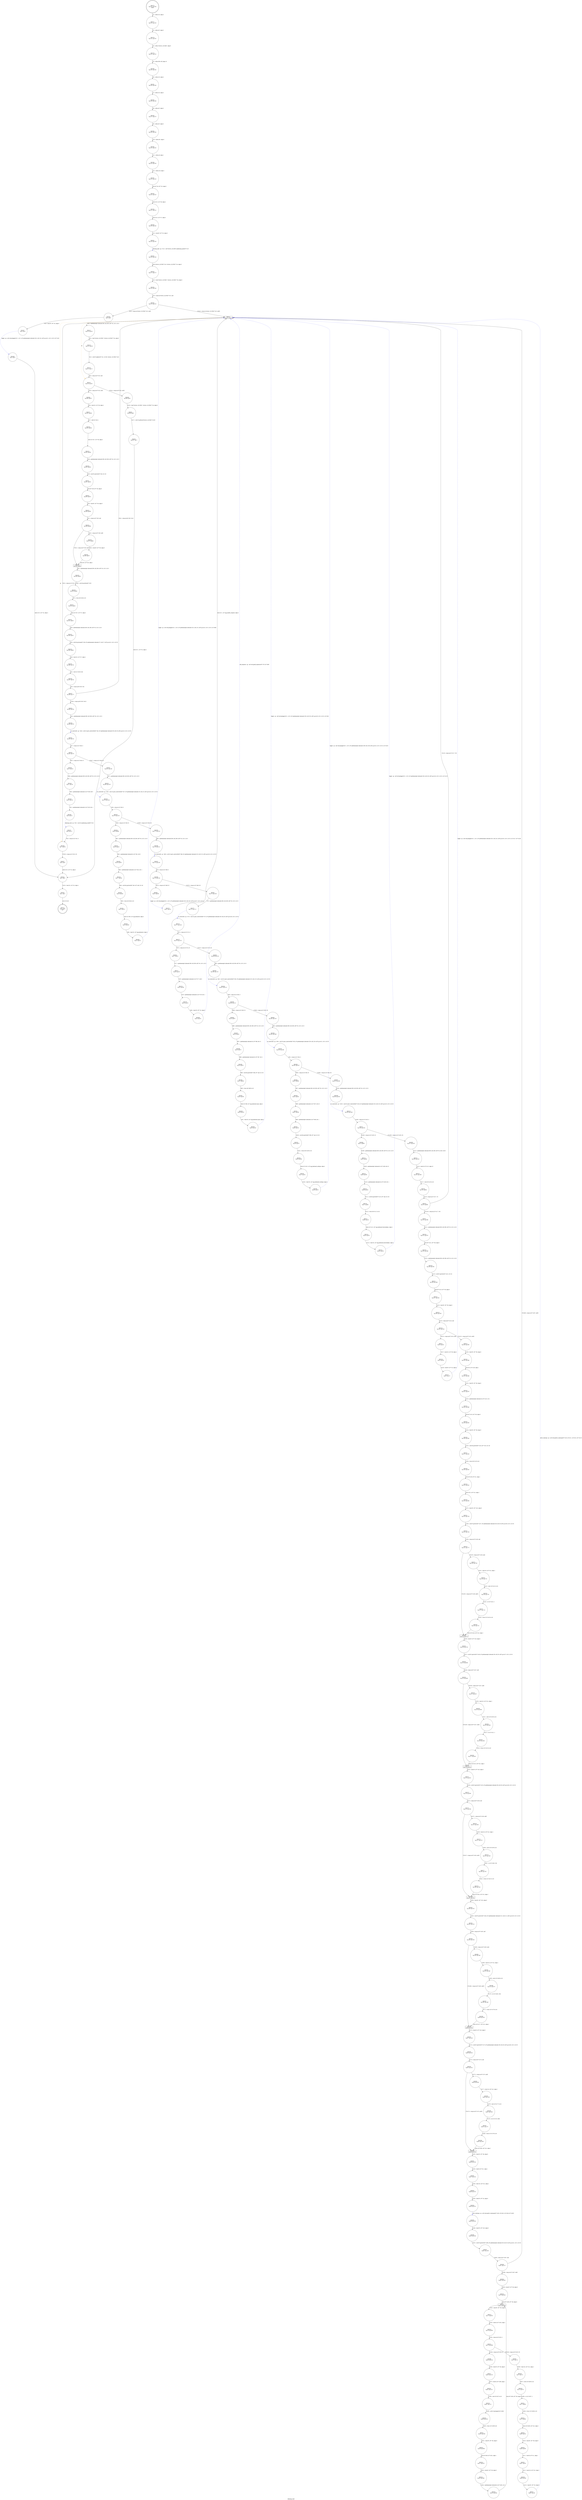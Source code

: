 digraph xkeymap_read {
label="xkeymap_read"
83374 [label="N83374\n(rp:0, ep:0)\nexit", shape="doublecircle"]
83375 [label="N83375\n(rp:234, ep:234)\nentry", shape="doublecircle"]
83375 -> 83377 [label="%2 = alloca i32, align 4"]
83377 [label="N83377\n(rp:233, ep:233)", shape="circle"]
83377 -> 83378 [label="%3 = alloca i8*, align 8"]
83378 [label="N83378\n(rp:232, ep:232)", shape="circle"]
83378 -> 83379 [label="%4 = alloca %struct._IO_FILE*, align 8"]
83379 [label="N83379\n(rp:231, ep:231)", shape="circle"]
83379 -> 83380 [label="%5 = alloca [80 x i8], align 16"]
83380 [label="N83380\n(rp:230, ep:230)", shape="circle"]
83380 -> 83381 [label="%6 = alloca i32, align 4"]
83381 [label="N83381\n(rp:229, ep:229)", shape="circle"]
83381 -> 83382 [label="%7 = alloca i32, align 4"]
83382 [label="N83382\n(rp:228, ep:228)", shape="circle"]
83382 -> 83383 [label="%8 = alloca i8*, align 8"]
83383 [label="N83383\n(rp:227, ep:227)", shape="circle"]
83383 -> 83384 [label="%9 = alloca i8*, align 8"]
83384 [label="N83384\n(rp:226, ep:226)", shape="circle"]
83384 -> 83385 [label="%10 = alloca i8*, align 8"]
83385 [label="N83385\n(rp:225, ep:225)", shape="circle"]
83385 -> 83386 [label="%11 = alloca i8, align 1"]
83386 [label="N83386\n(rp:224, ep:224)", shape="circle"]
83386 -> 83387 [label="%12 = alloca i16, align 2"]
83387 [label="N83387\n(rp:223, ep:223)", shape="circle"]
83387 -> 83392 [label="store i8* %0, i8** %3, align 8"]
83392 [label="N83392\n(rp:222, ep:222)", shape="circle"]
83392 -> 83394 [label="store i32 0, i32* %6, align 4"]
83394 [label="N83394\n(rp:221, ep:221)", shape="circle"]
83394 -> 83400 [label="store i32 0, i32* %7, align 4"]
83400 [label="N83400\n(rp:220, ep:220)", shape="circle"]
83400 -> 83401 [label="%13 = load i8*, i8** %3, align 8"]
83401 [label="N83401\n(rp:219, ep:219)", shape="circle"]
83401 -> 83402 [label="xkeymap_open --@-- %14 = call %struct._IO_FILE* @xkeymap_open(i8* %13)", style="dashed", color="blue"]
83402 [label="N83402\n(rp:218, ep:218)", shape="circle"]
83402 -> 83403 [label="store %struct._IO_FILE* %14, %struct._IO_FILE** %4, align 8"]
83403 [label="N83403\n(rp:217, ep:217)", shape="circle"]
83403 -> 83404 [label="%15 = load %struct._IO_FILE*, %struct._IO_FILE** %4, align 8"]
83404 [label="N83404\n(rp:216, ep:216)", shape="circle"]
83404 -> 83405 [label="%16 = icmp eq %struct._IO_FILE* %15, null"]
83405 [label="N83405\n(rp:215, ep:215)", shape="circle"]
83405 -> 83646 [label="[%16 = icmp eq %struct._IO_FILE* %15, null]"]
83405 -> 83411 [label="[!(%16 = icmp eq %struct._IO_FILE* %15, null)]"]
83407 [label="N83407\n(rp:4, ep:4)", shape="circle"]
83407 -> 83408 [label="logger --@-- call void @logger(i32 1, i32 3, i8* getelementptr inbounds ([41 x i8], [41 x i8]* @.str.21, i32 0, i32 0), i8* %18)", style="dashed", color="blue"]
83408 [label="N83408\n(rp:3, ep:3)", shape="circle"]
83408 -> 83644 [label="store i32 0, i32* %2, align 4"]
83411 [label="N83411\n(rp:214, ep:20)", shape="box"]
83411 -> 83412 [label="%21 = getelementptr inbounds [80 x i8], [80 x i8]* %5, i32 0, i32 0"]
83411 -> 83411 [label="@", style="dashed", color="orange"]
83411 -> 83415 [label="@", style="dashed", color="orange"]
83411 -> 83448 [label="@", style="dashed", color="orange"]
83412 [label="N83412\n(rp:213, ep:19)", shape="circle"]
83412 -> 83413 [label="%22 = load %struct._IO_FILE*, %struct._IO_FILE** %4, align 8"]
83413 [label="N83413\n(rp:212, ep:18)", shape="circle"]
83413 -> 83414 [label="%23 = call i8* @fgets(i8* %21, i32 80, %struct._IO_FILE* %22)"]
83414 [label="N83414\n(rp:211, ep:17)", shape="circle"]
83414 -> 83415 [label="%24 = icmp ne i8* %23, null"]
83415 [label="N83415\n(rp:210, ep:16)", shape="circle"]
83415 -> 83648 [label="[%24 = icmp ne i8* %23, null]"]
83415 -> 83649 [label="[!(%24 = icmp ne i8* %23, null)]"]
83417 [label="N83417\n(rp:205, ep:96)", shape="circle"]
83417 -> 83418 [label="%27 = add i32 %26, 1"]
83418 [label="N83418\n(rp:204, ep:95)", shape="circle"]
83418 -> 83419 [label="store i32 %27, i32* %6, align 4"]
83419 [label="N83419\n(rp:203, ep:94)", shape="circle"]
83419 -> 83420 [label="%28 = getelementptr inbounds [80 x i8], [80 x i8]* %5, i32 0, i32 0"]
83420 [label="N83420\n(rp:202, ep:93)", shape="circle"]
83420 -> 83421 [label="%29 = call i8* @strchr(i8* %28, i32 10)"]
83421 [label="N83421\n(rp:201, ep:92)", shape="circle"]
83421 -> 83422 [label="store i8* %29, i8** %9, align 8"]
83422 [label="N83422\n(rp:200, ep:91)", shape="circle"]
83422 -> 83423 [label="%30 = load i8*, i8** %9, align 8"]
83423 [label="N83423\n(rp:199, ep:90)", shape="circle"]
83423 -> 83424 [label="%31 = icmp ne i8* %30, null"]
83424 [label="N83424\n(rp:198, ep:89)", shape="circle"]
83424 -> 83650 [label="[%31 = icmp ne i8* %30, null]"]
83424 -> 83428 [label="[!(%31 = icmp ne i8* %30, null)]"]
83426 [label="N83426\n(rp:196, ep:87)", shape="circle"]
83426 -> 83428 [label="store i8 0, i8* %33, align 1"]
83428 [label="N83428\n(rp:195, ep:86)", shape="box"]
83428 -> 83429 [label="%35 = getelementptr inbounds [80 x i8], [80 x i8]* %5, i32 0, i32 0"]
83429 [label="N83429\n(rp:194, ep:85)", shape="circle"]
83429 -> 83430 [label="%36 = call i64 @strlen(i8* %35)"]
83430 [label="N83430\n(rp:193, ep:84)", shape="circle"]
83430 -> 83431 [label="%37 = trunc i64 %36 to i32"]
83431 [label="N83431\n(rp:192, ep:83)", shape="circle"]
83431 -> 83432 [label="store i32 %37, i32* %7, align 4"]
83432 [label="N83432\n(rp:191, ep:82)", shape="circle"]
83432 -> 83433 [label="%38 = getelementptr inbounds [80 x i8], [80 x i8]* %5, i32 0, i32 0"]
83433 [label="N83433\n(rp:190, ep:81)", shape="circle"]
83433 -> 83434 [label="%39 = call i64 @strspn(i8* %38, i8* getelementptr inbounds ([7 x i8], [7 x i8]* @.str.22, i32 0, i32 0))"]
83434 [label="N83434\n(rp:189, ep:80)", shape="circle"]
83434 -> 83435 [label="%40 = load i32, i32* %7, align 4"]
83435 [label="N83435\n(rp:188, ep:79)", shape="circle"]
83435 -> 83436 [label="%41 = zext i32 %40 to i64"]
83436 [label="N83436\n(rp:187, ep:78)", shape="circle"]
83436 -> 83437 [label="%42 = icmp eq i64 %39, %41"]
83437 [label="N83437\n(rp:186, ep:77)", shape="circle"]
83437 -> 83653 [label="[!(%42 = icmp eq i64 %39, %41)]"]
83437 -> 83411 [label="[%42 = icmp eq i64 %39, %41]"]
83440 [label="N83440\n(rp:184, ep:75)", shape="circle"]
83440 -> 83441 [label="str_startswith --@-- %46 = call i32 @str_startswith(i8* %45, i8* getelementptr inbounds ([9 x i8], [9 x i8]* @.str.23, i32 0, i32 0))", style="dashed", color="blue"]
83441 [label="N83441\n(rp:183, ep:74)", shape="circle"]
83441 -> 83442 [label="%47 = icmp ne i32 %46, 0"]
83442 [label="N83442\n(rp:182, ep:73)", shape="circle"]
83442 -> 83654 [label="[%47 = icmp ne i32 %46, 0]"]
83442 -> 83655 [label="[!(%47 = icmp ne i32 %46, 0)]"]
83444 [label="N83444\n(rp:11, ep:14)", shape="circle"]
83444 -> 83445 [label="%50 = getelementptr inbounds i8, i8* %49, i64 9"]
83445 [label="N83445\n(rp:10, ep:13)", shape="circle"]
83445 -> 83446 [label="%51 = getelementptr inbounds i8, i8* %50, i64 -1"]
83446 [label="N83446\n(rp:9, ep:12)", shape="circle"]
83446 -> 83447 [label="xkeymap_read --@-- %52 = call i32 @xkeymap_read(i8* %51)", style="dashed", color="blue"]
83447 [label="N83447\n(rp:8, ep:11)", shape="circle"]
83447 -> 83448 [label="%53 = icmp ne i32 %52, 0"]
83448 [label="N83448\n(rp:7, ep:10)", shape="circle"]
83448 -> 83657 [label="[!(%53 = icmp ne i32 %52, 0)]"]
83448 -> 83411 [label="[%53 = icmp ne i32 %52, 0]"]
83453 [label="N83453\n(rp:180, ep:125)", shape="circle"]
83453 -> 83454 [label="str_startswith --@-- %58 = call i32 @str_startswith(i8* %57, i8* getelementptr inbounds ([5 x i8], [5 x i8]* @.str.24, i32 0, i32 0))", style="dashed", color="blue"]
83454 [label="N83454\n(rp:179, ep:124)", shape="circle"]
83454 -> 83455 [label="%59 = icmp ne i32 %58, 0"]
83455 [label="N83455\n(rp:178, ep:123)", shape="circle"]
83455 -> 83658 [label="[%59 = icmp ne i32 %58, 0]"]
83455 -> 83659 [label="[!(%59 = icmp ne i32 %58, 0)]"]
83457 [label="N83457\n(rp:19, ep:61)", shape="circle"]
83457 -> 83458 [label="%62 = getelementptr inbounds i8, i8* %61, i64 5"]
83458 [label="N83458\n(rp:18, ep:56)", shape="circle"]
83458 -> 83459 [label="%63 = getelementptr inbounds i8, i8* %62, i64 -1"]
83459 [label="N83459\n(rp:17, ep:50)", shape="circle"]
83459 -> 83460 [label="%64 = call i64 @strtoul(i8* %63, i8** null, i32 16)"]
83460 [label="N83460\n(rp:16, ep:44)", shape="circle"]
83460 -> 83461 [label="%65 = trunc i64 %64 to i32"]
83461 [label="N83461\n(rp:15, ep:37)", shape="circle"]
83461 -> 83462 [label="store i32 %65, i32* @g_keylayout, align 4"]
83462 [label="N83462\n(rp:14, ep:29)", shape="circle"]
83462 -> 83463 [label="%66 = load i32, i32* @g_keylayout, align 4"]
83463 [label="N83463\n(rp:13, ep:21)", shape="circle"]
83463 -> 83411 [label="logger --@-- call void @logger(i32 1, i32 0, i8* getelementptr inbounds ([31 x i8], [31 x i8]* @.str.25, i32 0, i32 0), i32 %66)", style="dashed", color="blue"]
83466 [label="N83466\n(rp:176, ep:121)", shape="circle"]
83466 -> 83467 [label="str_startswith --@-- %69 = call i32 @str_startswith(i8* %68, i8* getelementptr inbounds ([15 x i8], [15 x i8]* @.str.26, i32 0, i32 0))", style="dashed", color="blue"]
83467 [label="N83467\n(rp:175, ep:120)", shape="circle"]
83467 -> 83468 [label="%70 = icmp ne i32 %69, 0"]
83468 [label="N83468\n(rp:174, ep:119)", shape="circle"]
83468 -> 83660 [label="[%70 = icmp ne i32 %69, 0]"]
83468 -> 83661 [label="[!(%70 = icmp ne i32 %69, 0)]"]
83470 [label="N83470\n(rp:21, ep:22)", shape="circle"]
83470 -> 83411 [label="store i32 1, i32* @g_enable_compose, align 4"]
83473 [label="N83473\n(rp:172, ep:117)", shape="circle"]
83473 -> 83474 [label="str_startswith --@-- %74 = call i32 @str_startswith(i8* %73, i8* getelementptr inbounds ([9 x i8], [9 x i8]* @.str.28, i32 0, i32 0))", style="dashed", color="blue"]
83474 [label="N83474\n(rp:171, ep:116)", shape="circle"]
83474 -> 83475 [label="%75 = icmp ne i32 %74, 0"]
83475 [label="N83475\n(rp:170, ep:115)", shape="circle"]
83475 -> 83662 [label="[%75 = icmp ne i32 %74, 0]"]
83475 -> 83663 [label="[!(%75 = icmp ne i32 %74, 0)]"]
83477 [label="N83477\n(rp:26, ep:45)", shape="circle"]
83477 -> 83478 [label="%78 = getelementptr inbounds i8, i8* %77, i64 9"]
83478 [label="N83478\n(rp:25, ep:38)", shape="circle"]
83478 -> 83479 [label="%79 = getelementptr inbounds i8, i8* %78, i64 -1"]
83479 [label="N83479\n(rp:24, ep:31)", shape="circle"]
83479 -> 83480 [label="%80 = load i8*, i8** %3, align 8"]
83480 [label="N83480\n(rp:23, ep:23)", shape="circle"]
83480 -> 83411 [label="add_sequence --@-- call void @add_sequence(i8* %79, i8* %80)", style="dashed", color="blue"]
83483 [label="N83483\n(rp:168, ep:113)", shape="circle"]
83483 -> 83484 [label="str_startswith --@-- %83 = call i32 @str_startswith(i8* %82, i8* getelementptr inbounds ([15 x i8], [15 x i8]* @.str.29, i32 0, i32 0))", style="dashed", color="blue"]
83484 [label="N83484\n(rp:167, ep:112)", shape="circle"]
83484 -> 83485 [label="%84 = icmp ne i32 %83, 0"]
83485 [label="N83485\n(rp:166, ep:111)", shape="circle"]
83485 -> 83664 [label="[%84 = icmp ne i32 %83, 0]"]
83485 -> 83665 [label="[!(%84 = icmp ne i32 %83, 0)]"]
83487 [label="N83487\n(rp:34, ep:62)", shape="circle"]
83487 -> 83488 [label="%87 = getelementptr inbounds i8, i8* %86, i64 15"]
83488 [label="N83488\n(rp:33, ep:57)", shape="circle"]
83488 -> 83489 [label="%88 = getelementptr inbounds i8, i8* %87, i64 -1"]
83489 [label="N83489\n(rp:32, ep:52)", shape="circle"]
83489 -> 83490 [label="%89 = call i64 @strtol(i8* %88, i8** null, i32 16)"]
83490 [label="N83490\n(rp:31, ep:46)", shape="circle"]
83490 -> 83491 [label="%90 = trunc i64 %89 to i32"]
83491 [label="N83491\n(rp:30, ep:39)", shape="circle"]
83491 -> 83492 [label="store i32 %90, i32* @g_keyboard_type, align 4"]
83492 [label="N83492\n(rp:29, ep:32)", shape="circle"]
83492 -> 83493 [label="%91 = load i32, i32* @g_keyboard_type, align 4"]
83493 [label="N83493\n(rp:28, ep:24)", shape="circle"]
83493 -> 83411 [label="logger --@-- call void @logger(i32 1, i32 0, i8* getelementptr inbounds ([35 x i8], [35 x i8]* @.str.30, i32 0, i32 0), i32 %91)", style="dashed", color="blue"]
83496 [label="N83496\n(rp:164, ep:109)", shape="circle"]
83496 -> 83497 [label="str_startswith --@-- %94 = call i32 @str_startswith(i8* %93, i8* getelementptr inbounds ([18 x i8], [18 x i8]* @.str.31, i32 0, i32 0))", style="dashed", color="blue"]
83497 [label="N83497\n(rp:163, ep:108)", shape="circle"]
83497 -> 83498 [label="%95 = icmp ne i32 %94, 0"]
83498 [label="N83498\n(rp:162, ep:107)", shape="circle"]
83498 -> 83666 [label="[%95 = icmp ne i32 %94, 0]"]
83498 -> 83667 [label="[!(%95 = icmp ne i32 %94, 0)]"]
83500 [label="N83500\n(rp:42, ep:63)", shape="circle"]
83500 -> 83501 [label="%98 = getelementptr inbounds i8, i8* %97, i64 18"]
83501 [label="N83501\n(rp:41, ep:58)", shape="circle"]
83501 -> 83502 [label="%99 = getelementptr inbounds i8, i8* %98, i64 -1"]
83502 [label="N83502\n(rp:40, ep:53)", shape="circle"]
83502 -> 83503 [label="%100 = call i64 @strtol(i8* %99, i8** null, i32 16)"]
83503 [label="N83503\n(rp:39, ep:47)", shape="circle"]
83503 -> 83504 [label="%101 = trunc i64 %100 to i32"]
83504 [label="N83504\n(rp:38, ep:40)", shape="circle"]
83504 -> 83505 [label="store i32 %101, i32* @g_keyboard_subtype, align 4"]
83505 [label="N83505\n(rp:37, ep:33)", shape="circle"]
83505 -> 83506 [label="%102 = load i32, i32* @g_keyboard_subtype, align 4"]
83506 [label="N83506\n(rp:36, ep:25)", shape="circle"]
83506 -> 83411 [label="logger --@-- call void @logger(i32 1, i32 0, i8* getelementptr inbounds ([38 x i8], [38 x i8]* @.str.32, i32 0, i32 0), i32 %102)", style="dashed", color="blue"]
83509 [label="N83509\n(rp:160, ep:105)", shape="circle"]
83509 -> 83510 [label="str_startswith --@-- %105 = call i32 @str_startswith(i8* %104, i8* getelementptr inbounds ([23 x i8], [23 x i8]* @.str.33, i32 0, i32 0))", style="dashed", color="blue"]
83510 [label="N83510\n(rp:159, ep:104)", shape="circle"]
83510 -> 83511 [label="%106 = icmp ne i32 %105, 0"]
83511 [label="N83511\n(rp:158, ep:103)", shape="circle"]
83511 -> 83668 [label="[%106 = icmp ne i32 %105, 0]"]
83511 -> 83669 [label="[!(%106 = icmp ne i32 %105, 0)]"]
83513 [label="N83513\n(rp:50, ep:64)", shape="circle"]
83513 -> 83514 [label="%109 = getelementptr inbounds i8, i8* %108, i64 23"]
83514 [label="N83514\n(rp:49, ep:59)", shape="circle"]
83514 -> 83515 [label="%110 = getelementptr inbounds i8, i8* %109, i64 -1"]
83515 [label="N83515\n(rp:48, ep:54)", shape="circle"]
83515 -> 83516 [label="%111 = call i64 @strtol(i8* %110, i8** null, i32 16)"]
83516 [label="N83516\n(rp:47, ep:48)", shape="circle"]
83516 -> 83517 [label="%112 = trunc i64 %111 to i32"]
83517 [label="N83517\n(rp:46, ep:41)", shape="circle"]
83517 -> 83518 [label="store i32 %112, i32* @g_keyboard_functionkeys, align 4"]
83518 [label="N83518\n(rp:45, ep:34)", shape="circle"]
83518 -> 83519 [label="%113 = load i32, i32* @g_keyboard_functionkeys, align 4"]
83519 [label="N83519\n(rp:44, ep:26)", shape="circle"]
83519 -> 83411 [label="logger --@-- call void @logger(i32 1, i32 0, i8* getelementptr inbounds ([43 x i8], [43 x i8]* @.str.34, i32 0, i32 0), i32 %113)", style="dashed", color="blue"]
83522 [label="N83522\n(rp:156, ep:101)", shape="circle"]
83522 -> 83523 [label="%116 = load i8, i8* %115, align 16"]
83523 [label="N83523\n(rp:155, ep:100)", shape="circle"]
83523 -> 83524 [label="%117 = sext i8 %116 to i32"]
83524 [label="N83524\n(rp:154, ep:99)", shape="circle"]
83524 -> 83525 [label="%118 = icmp eq i32 %117, 35"]
83525 [label="N83525\n(rp:153, ep:98)", shape="circle"]
83525 -> 83671 [label="[!(%118 = icmp eq i32 %117, 35)]"]
83525 -> 83411 [label="[%118 = icmp eq i32 %117, 35]"]
83528 [label="N83528\n(rp:151, ep:197)", shape="circle"]
83528 -> 83529 [label="store i8* %121, i8** %8, align 8"]
83529 [label="N83529\n(rp:150, ep:196)", shape="circle"]
83529 -> 83530 [label="%122 = getelementptr inbounds [80 x i8], [80 x i8]* %5, i32 0, i32 0"]
83530 [label="N83530\n(rp:149, ep:195)", shape="circle"]
83530 -> 83531 [label="%123 = call i8* @strchr(i8* %122, i32 32)"]
83531 [label="N83531\n(rp:148, ep:194)", shape="circle"]
83531 -> 83532 [label="store i8* %123, i8** %9, align 8"]
83532 [label="N83532\n(rp:147, ep:193)", shape="circle"]
83532 -> 83533 [label="%124 = load i8*, i8** %9, align 8"]
83533 [label="N83533\n(rp:146, ep:192)", shape="circle"]
83533 -> 83534 [label="%125 = icmp eq i8* %124, null"]
83534 [label="N83534\n(rp:145, ep:191)", shape="circle"]
83534 -> 83672 [label="[%125 = icmp eq i8* %124, null]"]
83534 -> 83673 [label="[!(%125 = icmp eq i8* %124, null)]"]
83536 [label="N83536\n(rp:53, ep:35)", shape="circle"]
83536 -> 83537 [label="%128 = load i8*, i8** %3, align 8"]
83537 [label="N83537\n(rp:52, ep:27)", shape="circle"]
83537 -> 83411 [label="logger --@-- call void @logger(i32 1, i32 3, i8* getelementptr inbounds ([41 x i8], [41 x i8]* @.str.35, i32 0, i32 0), i32 %127, i8* %128)", style="dashed", color="blue"]
83540 [label="N83540\n(rp:143, ep:189)", shape="circle"]
83540 -> 83542 [label="store i8 0, i8* %130, align 1"]
83542 [label="N83542\n(rp:142, ep:188)", shape="circle"]
83542 -> 83543 [label="%132 = load i8*, i8** %9, align 8"]
83543 [label="N83543\n(rp:141, ep:187)", shape="circle"]
83543 -> 83544 [label="%133 = getelementptr inbounds i8, i8* %132, i32 1"]
83544 [label="N83544\n(rp:140, ep:186)", shape="circle"]
83544 -> 83545 [label="store i8* %133, i8** %9, align 8"]
83545 [label="N83545\n(rp:139, ep:185)", shape="circle"]
83545 -> 83546 [label="%134 = load i8*, i8** %9, align 8"]
83546 [label="N83546\n(rp:138, ep:184)", shape="circle"]
83546 -> 83547 [label="%135 = call i64 @strtol(i8* %134, i8** %10, i32 16)"]
83547 [label="N83547\n(rp:137, ep:183)", shape="circle"]
83547 -> 83548 [label="%136 = trunc i64 %135 to i8"]
83548 [label="N83548\n(rp:136, ep:182)", shape="circle"]
83548 -> 83549 [label="store i8 %136, i8* %11, align 1"]
83549 [label="N83549\n(rp:135, ep:181)", shape="circle"]
83549 -> 83550 [label="store i16 0, i16* %12, align 2"]
83550 [label="N83550\n(rp:134, ep:180)", shape="circle"]
83550 -> 83551 [label="%137 = load i8*, i8** %10, align 8"]
83551 [label="N83551\n(rp:133, ep:179)", shape="circle"]
83551 -> 83552 [label="%138 = call i8* @strstr(i8* %137, i8* getelementptr inbounds ([6 x i8], [6 x i8]* @.str.36, i32 0, i32 0))"]
83552 [label="N83552\n(rp:132, ep:178)", shape="circle"]
83552 -> 83553 [label="%139 = icmp ne i8* %138, null"]
83553 [label="N83553\n(rp:131, ep:177)", shape="circle"]
83553 -> 83674 [label="[%139 = icmp ne i8* %138, null]"]
83553 -> 83560 [label="[!(%139 = icmp ne i8* %138, null)]"]
83555 [label="N83555\n(rp:129, ep:175)", shape="circle"]
83555 -> 83556 [label="%142 = zext i16 %141 to i32"]
83556 [label="N83556\n(rp:128, ep:174)", shape="circle"]
83556 -> 83557 [label="%143 = or i32 %142, 4"]
83557 [label="N83557\n(rp:127, ep:173)", shape="circle"]
83557 -> 83558 [label="%144 = trunc i32 %143 to i16"]
83558 [label="N83558\n(rp:126, ep:172)", shape="circle"]
83558 -> 83560 [label="store i16 %144, i16* %12, align 2"]
83560 [label="N83560\n(rp:125, ep:171)", shape="box"]
83560 -> 83561 [label="%146 = load i8*, i8** %10, align 8"]
83561 [label="N83561\n(rp:124, ep:170)", shape="circle"]
83561 -> 83562 [label="%147 = call i8* @strstr(i8* %146, i8* getelementptr inbounds ([6 x i8], [6 x i8]* @.str.37, i32 0, i32 0))"]
83562 [label="N83562\n(rp:123, ep:169)", shape="circle"]
83562 -> 83563 [label="%148 = icmp ne i8* %147, null"]
83563 [label="N83563\n(rp:122, ep:168)", shape="circle"]
83563 -> 83676 [label="[%148 = icmp ne i8* %147, null]"]
83563 -> 83570 [label="[!(%148 = icmp ne i8* %147, null)]"]
83565 [label="N83565\n(rp:120, ep:166)", shape="circle"]
83565 -> 83566 [label="%151 = zext i16 %150 to i32"]
83566 [label="N83566\n(rp:119, ep:165)", shape="circle"]
83566 -> 83567 [label="%152 = or i32 %151, 2"]
83567 [label="N83567\n(rp:118, ep:164)", shape="circle"]
83567 -> 83568 [label="%153 = trunc i32 %152 to i16"]
83568 [label="N83568\n(rp:117, ep:163)", shape="circle"]
83568 -> 83570 [label="store i16 %153, i16* %12, align 2"]
83570 [label="N83570\n(rp:116, ep:162)", shape="box"]
83570 -> 83571 [label="%155 = load i8*, i8** %10, align 8"]
83571 [label="N83571\n(rp:115, ep:161)", shape="circle"]
83571 -> 83572 [label="%156 = call i8* @strstr(i8* %155, i8* getelementptr inbounds ([8 x i8], [8 x i8]* @.str.38, i32 0, i32 0))"]
83572 [label="N83572\n(rp:114, ep:160)", shape="circle"]
83572 -> 83573 [label="%157 = icmp ne i8* %156, null"]
83573 [label="N83573\n(rp:113, ep:159)", shape="circle"]
83573 -> 83678 [label="[%157 = icmp ne i8* %156, null]"]
83573 -> 83580 [label="[!(%157 = icmp ne i8* %156, null)]"]
83575 [label="N83575\n(rp:111, ep:157)", shape="circle"]
83575 -> 83576 [label="%160 = zext i16 %159 to i32"]
83576 [label="N83576\n(rp:110, ep:156)", shape="circle"]
83576 -> 83577 [label="%161 = or i32 %160, 256"]
83577 [label="N83577\n(rp:109, ep:155)", shape="circle"]
83577 -> 83578 [label="%162 = trunc i32 %161 to i16"]
83578 [label="N83578\n(rp:108, ep:154)", shape="circle"]
83578 -> 83580 [label="store i16 %162, i16* %12, align 2"]
83580 [label="N83580\n(rp:107, ep:153)", shape="box"]
83580 -> 83581 [label="%164 = load i8*, i8** %10, align 8"]
83581 [label="N83581\n(rp:106, ep:152)", shape="circle"]
83581 -> 83582 [label="%165 = call i8* @strstr(i8* %164, i8* getelementptr inbounds ([11 x i8], [11 x i8]* @.str.39, i32 0, i32 0))"]
83582 [label="N83582\n(rp:105, ep:151)", shape="circle"]
83582 -> 83583 [label="%166 = icmp ne i8* %165, null"]
83583 [label="N83583\n(rp:104, ep:150)", shape="circle"]
83583 -> 83680 [label="[%166 = icmp ne i8* %165, null]"]
83583 -> 83590 [label="[!(%166 = icmp ne i8* %165, null)]"]
83585 [label="N83585\n(rp:102, ep:148)", shape="circle"]
83585 -> 83586 [label="%169 = zext i16 %168 to i32"]
83586 [label="N83586\n(rp:101, ep:147)", shape="circle"]
83586 -> 83587 [label="%170 = or i32 %169, 1024"]
83587 [label="N83587\n(rp:100, ep:146)", shape="circle"]
83587 -> 83588 [label="%171 = trunc i32 %170 to i16"]
83588 [label="N83588\n(rp:99, ep:145)", shape="circle"]
83588 -> 83590 [label="store i16 %171, i16* %12, align 2"]
83590 [label="N83590\n(rp:98, ep:144)", shape="box"]
83590 -> 83591 [label="%173 = load i8*, i8** %10, align 8"]
83591 [label="N83591\n(rp:97, ep:143)", shape="circle"]
83591 -> 83592 [label="%174 = call i8* @strstr(i8* %173, i8* getelementptr inbounds ([8 x i8], [8 x i8]* @.str.40, i32 0, i32 0))"]
83592 [label="N83592\n(rp:96, ep:142)", shape="circle"]
83592 -> 83593 [label="%175 = icmp ne i8* %174, null"]
83593 [label="N83593\n(rp:95, ep:141)", shape="circle"]
83593 -> 83682 [label="[%175 = icmp ne i8* %174, null]"]
83593 -> 83600 [label="[!(%175 = icmp ne i8* %174, null)]"]
83595 [label="N83595\n(rp:93, ep:139)", shape="circle"]
83595 -> 83596 [label="%178 = zext i16 %177 to i32"]
83596 [label="N83596\n(rp:92, ep:138)", shape="circle"]
83596 -> 83597 [label="%179 = or i32 %178, 2048"]
83597 [label="N83597\n(rp:91, ep:137)", shape="circle"]
83597 -> 83598 [label="%180 = trunc i32 %179 to i16"]
83598 [label="N83598\n(rp:90, ep:136)", shape="circle"]
83598 -> 83600 [label="store i16 %180, i16* %12, align 2"]
83600 [label="N83600\n(rp:89, ep:135)", shape="box"]
83600 -> 83601 [label="%182 = load i8*, i8** %8, align 8"]
83601 [label="N83601\n(rp:88, ep:134)", shape="circle"]
83601 -> 83602 [label="%183 = load i8, i8* %11, align 1"]
83602 [label="N83602\n(rp:87, ep:133)", shape="circle"]
83602 -> 83603 [label="%184 = load i16, i16* %12, align 2"]
83603 [label="N83603\n(rp:86, ep:132)", shape="circle"]
83603 -> 83604 [label="%185 = load i8*, i8** %3, align 8"]
83604 [label="N83604\n(rp:85, ep:131)", shape="circle"]
83604 -> 83605 [label="add_to_keymap --@-- call void @add_to_keymap(i8* %182, i8 %183, i16 %184, i8* %185)", style="dashed", color="blue"]
83605 [label="N83605\n(rp:84, ep:130)", shape="circle"]
83605 -> 83606 [label="%186 = load i8*, i8** %10, align 8"]
83606 [label="N83606\n(rp:83, ep:129)", shape="circle"]
83606 -> 83607 [label="%187 = call i8* @strstr(i8* %186, i8* getelementptr inbounds ([9 x i8], [9 x i8]* @.str.41, i32 0, i32 0))"]
83607 [label="N83607\n(rp:82, ep:128)", shape="circle"]
83607 -> 83608 [label="%188 = icmp ne i8* %187, null"]
83608 [label="N83608\n(rp:81, ep:127)", shape="circle"]
83608 -> 83684 [label="[%188 = icmp ne i8* %187, null]"]
83608 -> 83411 [label="[!(%188 = icmp ne i8* %187, null)]"]
83610 [label="N83610\n(rp:79, ep:203)", shape="circle"]
83610 -> 83612 [label="store i8* %190, i8** %9, align 8"]
83612 [label="N83612\n(rp:78, ep:202)", shape="box"]
83612 -> 83613 [label="%192 = load i8*, i8** %9, align 8"]
83613 [label="N83613\n(rp:77, ep:201)", shape="circle"]
83613 -> 83614 [label="%193 = load i8, i8* %192, align 1"]
83614 [label="N83614\n(rp:76, ep:200)", shape="circle"]
83614 -> 83615 [label="%194 = icmp ne i8 %193, 0"]
83615 [label="N83615\n(rp:75, ep:199)", shape="circle"]
83615 -> 83686 [label="[%194 = icmp ne i8 %193, 0]"]
83615 -> 83687 [label="[!(%194 = icmp ne i8 %193, 0)]"]
83617 [label="N83617\n(rp:63, ep:213)", shape="circle"]
83617 -> 83618 [label="%197 = load i8, i8* %196, align 1"]
83618 [label="N83618\n(rp:62, ep:212)", shape="circle"]
83618 -> 83619 [label="%198 = sext i8 %197 to i32"]
83619 [label="N83619\n(rp:61, ep:211)", shape="circle"]
83619 -> 83620 [label="%199 = call i32 @toupper(i32 %198)"]
83620 [label="N83620\n(rp:60, ep:210)", shape="circle"]
83620 -> 83621 [label="%200 = trunc i32 %199 to i8"]
83621 [label="N83621\n(rp:59, ep:209)", shape="circle"]
83621 -> 83622 [label="%201 = load i8*, i8** %9, align 8"]
83622 [label="N83622\n(rp:58, ep:208)", shape="circle"]
83622 -> 83624 [label="store i8 %200, i8* %201, align 1"]
83624 [label="N83624\n(rp:57, ep:207)", shape="circle"]
83624 -> 83625 [label="%203 = load i8*, i8** %9, align 8"]
83625 [label="N83625\n(rp:56, ep:206)", shape="circle"]
83625 -> 83626 [label="%204 = getelementptr inbounds i8, i8* %203, i32 1"]
83626 [label="N83626\n(rp:55, ep:204)", shape="circle"]
83626 -> 83612 [label="store i8* %204, i8** %9, align 8"]
83629 [label="N83629\n(rp:73, ep:71)", shape="circle"]
83629 -> 83630 [label="%207 = zext i16 %206 to i32"]
83630 [label="N83630\n(rp:72, ep:70)", shape="circle"]
83630 -> 83631 [label="%208 = or i32 %207, 2"]
83631 [label="N83631\n(rp:71, ep:65)", shape="circle"]
83631 -> 83632 [label="%209 = trunc i32 %208 to i16"]
83632 [label="N83632\n(rp:70, ep:60)", shape="circle"]
83632 -> 83633 [label="store i16 %209, i16* %12, align 2"]
83633 [label="N83633\n(rp:69, ep:55)", shape="circle"]
83633 -> 83634 [label="%210 = load i8*, i8** %8, align 8"]
83634 [label="N83634\n(rp:68, ep:49)", shape="circle"]
83634 -> 83635 [label="%211 = load i8, i8* %11, align 1"]
83635 [label="N83635\n(rp:67, ep:43)", shape="circle"]
83635 -> 83636 [label="%212 = load i16, i16* %12, align 2"]
83636 [label="N83636\n(rp:66, ep:36)", shape="circle"]
83636 -> 83637 [label="%213 = load i8*, i8** %3, align 8"]
83637 [label="N83637\n(rp:65, ep:28)", shape="circle"]
83637 -> 83411 [label="add_to_keymap --@-- call void @add_to_keymap(i8* %210, i8 %211, i16 %212, i8* %213)", style="dashed", color="blue"]
83641 [label="N83641\n(rp:208, ep:8)", shape="circle"]
83641 -> 83642 [label="%217 = call i32 @fclose(%struct._IO_FILE* %216)"]
83642 [label="N83642\n(rp:207, ep:7)", shape="circle"]
83642 -> 83644 [label="store i32 1, i32* %2, align 4"]
83644 [label="N83644\n(rp:2, ep:2)", shape="circle"]
83644 -> 83645 [label="%219 = load i32, i32* %2, align 4"]
83645 [label="N83645\n(rp:1, ep:1)", shape="circle"]
83645 -> 83374 [label="ret i32 %219"]
83646 [label="N83646\n(rp:5, ep:5)", shape="circle"]
83646 -> 83407 [label="%18 = load i8*, i8** %3, align 8"]
83648 [label="N83648\n(rp:206, ep:97)", shape="circle"]
83648 -> 83417 [label="%26 = load i32, i32* %6, align 4"]
83649 [label="N83649\n(rp:209, ep:9)", shape="circle"]
83649 -> 83641 [label="%216 = load %struct._IO_FILE*, %struct._IO_FILE** %4, align 8"]
83650 [label="N83650\n(rp:197, ep:88)", shape="circle"]
83650 -> 83426 [label="%33 = load i8*, i8** %9, align 8"]
83653 [label="N83653\n(rp:185, ep:76)", shape="circle"]
83653 -> 83440 [label="%45 = getelementptr inbounds [80 x i8], [80 x i8]* %5, i32 0, i32 0"]
83654 [label="N83654\n(rp:12, ep:15)", shape="circle"]
83654 -> 83444 [label="%49 = getelementptr inbounds [80 x i8], [80 x i8]* %5, i32 0, i32 0"]
83655 [label="N83655\n(rp:181, ep:126)", shape="circle"]
83655 -> 83453 [label="%57 = getelementptr inbounds [80 x i8], [80 x i8]* %5, i32 0, i32 0"]
83657 [label="N83657\n(rp:6, ep:6)", shape="circle"]
83657 -> 83644 [label="store i32 0, i32* %2, align 4"]
83658 [label="N83658\n(rp:20, ep:66)", shape="circle"]
83658 -> 83457 [label="%61 = getelementptr inbounds [80 x i8], [80 x i8]* %5, i32 0, i32 0"]
83659 [label="N83659\n(rp:177, ep:122)", shape="circle"]
83659 -> 83466 [label="%68 = getelementptr inbounds [80 x i8], [80 x i8]* %5, i32 0, i32 0"]
83660 [label="N83660\n(rp:22, ep:30)", shape="circle"]
83660 -> 83470 [label="logger --@-- call void @logger(i32 1, i32 0, i8* getelementptr inbounds ([42 x i8], [42 x i8]* @.str.27, i32 0, i32 0))", style="dashed", color="blue"]
83661 [label="N83661\n(rp:173, ep:118)", shape="circle"]
83661 -> 83473 [label="%73 = getelementptr inbounds [80 x i8], [80 x i8]* %5, i32 0, i32 0"]
83662 [label="N83662\n(rp:27, ep:51)", shape="circle"]
83662 -> 83477 [label="%77 = getelementptr inbounds [80 x i8], [80 x i8]* %5, i32 0, i32 0"]
83663 [label="N83663\n(rp:169, ep:114)", shape="circle"]
83663 -> 83483 [label="%82 = getelementptr inbounds [80 x i8], [80 x i8]* %5, i32 0, i32 0"]
83664 [label="N83664\n(rp:35, ep:67)", shape="circle"]
83664 -> 83487 [label="%86 = getelementptr inbounds [80 x i8], [80 x i8]* %5, i32 0, i32 0"]
83665 [label="N83665\n(rp:165, ep:110)", shape="circle"]
83665 -> 83496 [label="%93 = getelementptr inbounds [80 x i8], [80 x i8]* %5, i32 0, i32 0"]
83666 [label="N83666\n(rp:43, ep:68)", shape="circle"]
83666 -> 83500 [label="%97 = getelementptr inbounds [80 x i8], [80 x i8]* %5, i32 0, i32 0"]
83667 [label="N83667\n(rp:161, ep:106)", shape="circle"]
83667 -> 83509 [label="%104 = getelementptr inbounds [80 x i8], [80 x i8]* %5, i32 0, i32 0"]
83668 [label="N83668\n(rp:51, ep:69)", shape="circle"]
83668 -> 83513 [label="%108 = getelementptr inbounds [80 x i8], [80 x i8]* %5, i32 0, i32 0"]
83669 [label="N83669\n(rp:157, ep:102)", shape="circle"]
83669 -> 83522 [label="%115 = getelementptr inbounds [80 x i8], [80 x i8]* %5, i64 0, i64 0"]
83671 [label="N83671\n(rp:152, ep:198)", shape="circle"]
83671 -> 83528 [label="%121 = getelementptr inbounds [80 x i8], [80 x i8]* %5, i32 0, i32 0"]
83672 [label="N83672\n(rp:54, ep:42)", shape="circle"]
83672 -> 83536 [label="%127 = load i32, i32* %6, align 4"]
83673 [label="N83673\n(rp:144, ep:190)", shape="circle"]
83673 -> 83540 [label="%130 = load i8*, i8** %9, align 8"]
83674 [label="N83674\n(rp:130, ep:176)", shape="circle"]
83674 -> 83555 [label="%141 = load i16, i16* %12, align 2"]
83676 [label="N83676\n(rp:121, ep:167)", shape="circle"]
83676 -> 83565 [label="%150 = load i16, i16* %12, align 2"]
83678 [label="N83678\n(rp:112, ep:158)", shape="circle"]
83678 -> 83575 [label="%159 = load i16, i16* %12, align 2"]
83680 [label="N83680\n(rp:103, ep:149)", shape="circle"]
83680 -> 83585 [label="%168 = load i16, i16* %12, align 2"]
83682 [label="N83682\n(rp:94, ep:140)", shape="circle"]
83682 -> 83595 [label="%177 = load i16, i16* %12, align 2"]
83684 [label="N83684\n(rp:80, ep:205)", shape="circle"]
83684 -> 83610 [label="%190 = load i8*, i8** %8, align 8"]
83686 [label="N83686\n(rp:64, ep:214)", shape="circle"]
83686 -> 83617 [label="%196 = load i8*, i8** %9, align 8"]
83687 [label="N83687\n(rp:74, ep:72)", shape="circle"]
83687 -> 83629 [label="%206 = load i16, i16* %12, align 2"]
}
